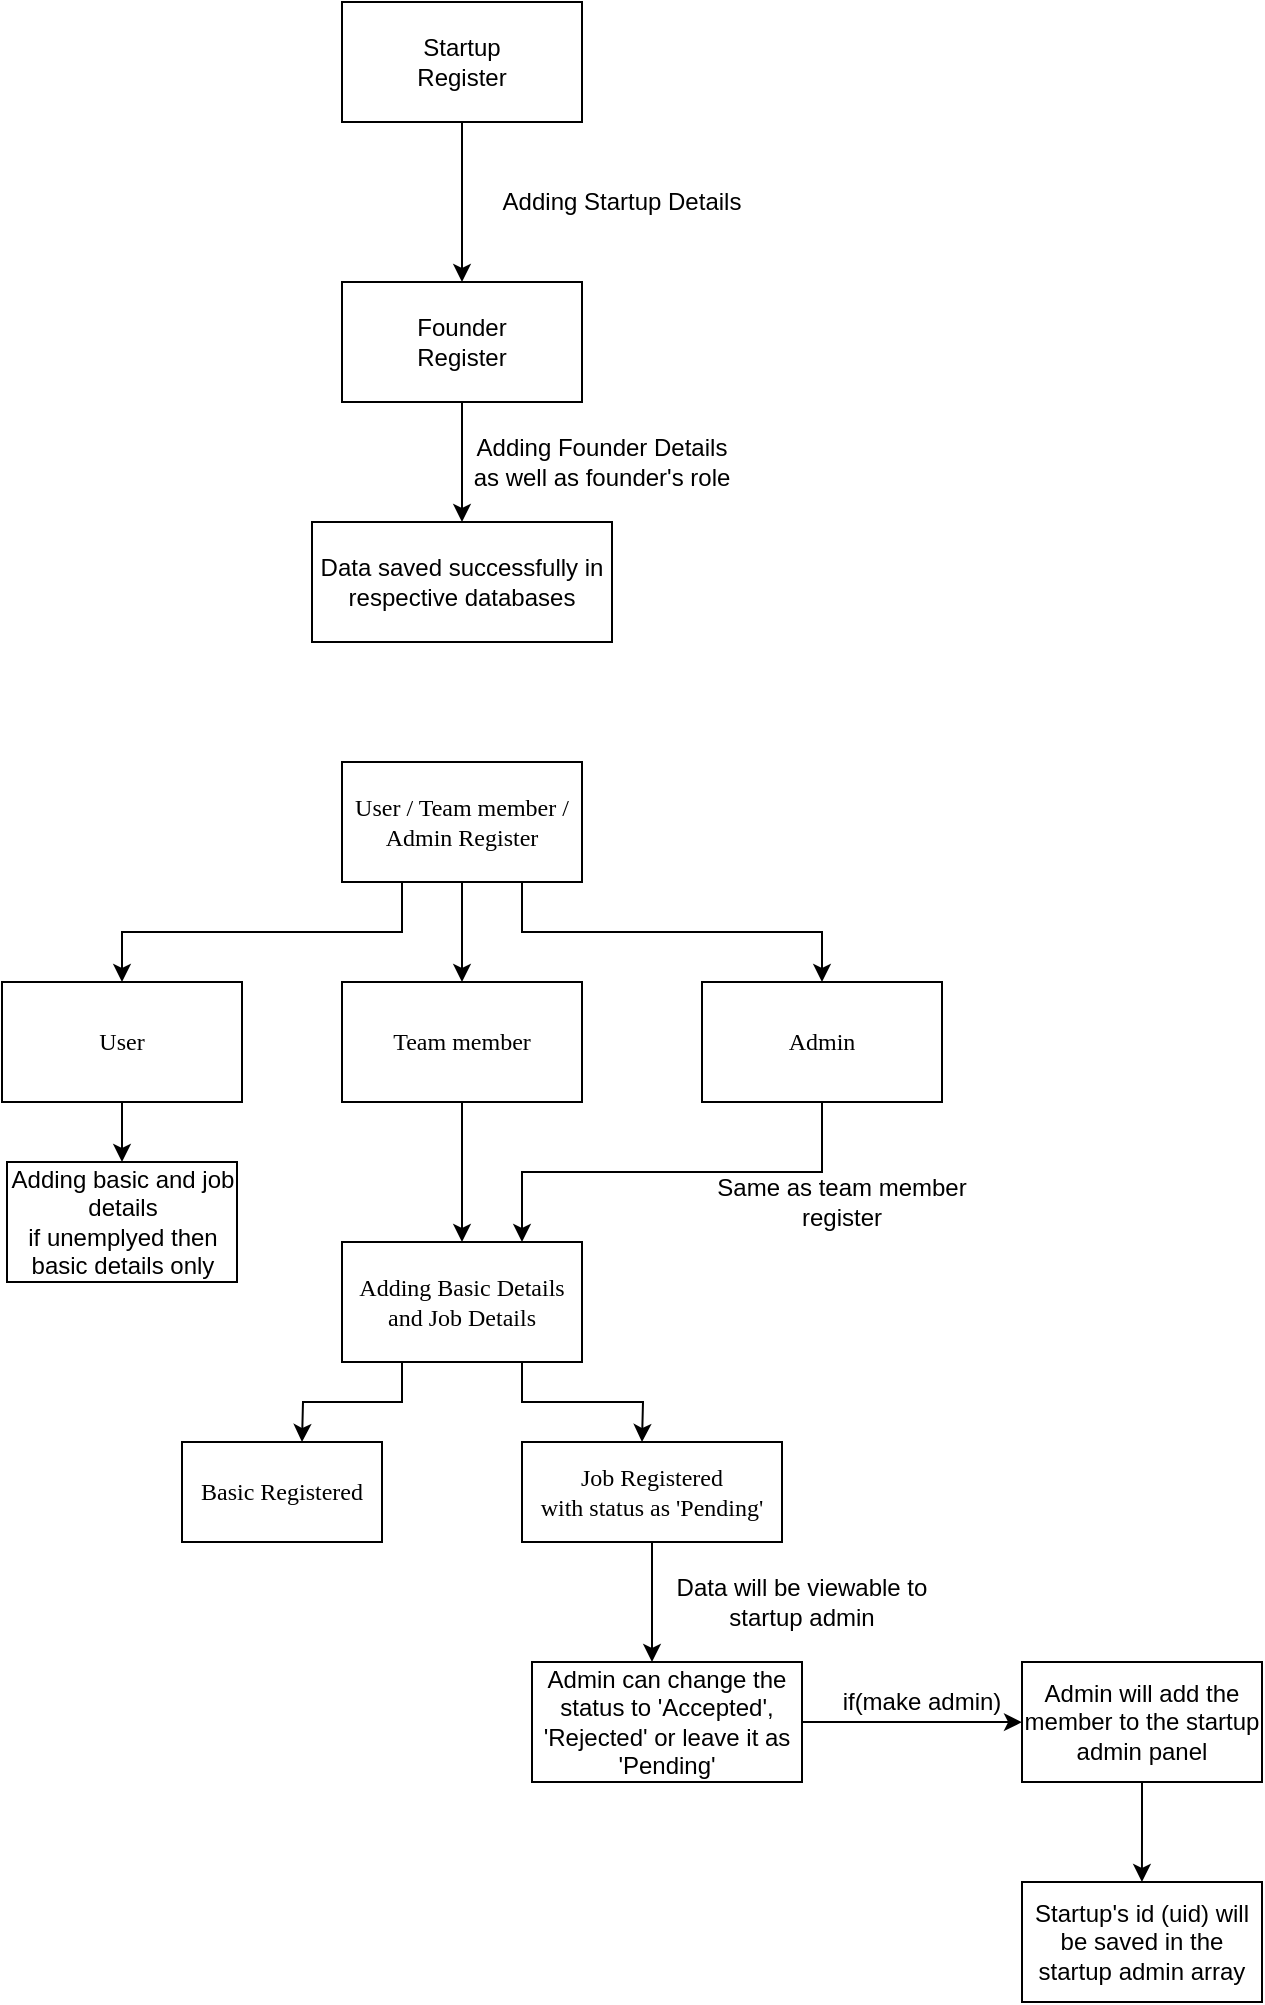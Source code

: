 <mxfile version="14.4.3" type="device"><diagram id="OcUEOodIZPsLuD2rG1JB" name="Page-1"><mxGraphModel dx="723" dy="425" grid="1" gridSize="10" guides="1" tooltips="1" connect="1" arrows="1" fold="1" page="1" pageScale="1" pageWidth="850" pageHeight="1100" math="0" shadow="0"><root><mxCell id="0"/><mxCell id="1" parent="0"/><mxCell id="2wYuAh002oE-cSsVqaQ0-3" style="edgeStyle=orthogonalEdgeStyle;rounded=0;orthogonalLoop=1;jettySize=auto;html=1;entryX=0.5;entryY=0;entryDx=0;entryDy=0;" parent="1" source="2wYuAh002oE-cSsVqaQ0-1" target="2wYuAh002oE-cSsVqaQ0-2" edge="1"><mxGeometry relative="1" as="geometry"/></mxCell><mxCell id="2wYuAh002oE-cSsVqaQ0-1" value="&lt;div&gt;Startup&lt;/div&gt;&lt;div&gt;Register&lt;br&gt;&lt;/div&gt;" style="rounded=0;whiteSpace=wrap;html=1;" parent="1" vertex="1"><mxGeometry x="350" y="30" width="120" height="60" as="geometry"/></mxCell><mxCell id="2wYuAh002oE-cSsVqaQ0-6" style="edgeStyle=orthogonalEdgeStyle;rounded=0;orthogonalLoop=1;jettySize=auto;html=1;exitX=0.5;exitY=1;exitDx=0;exitDy=0;entryX=0.5;entryY=0;entryDx=0;entryDy=0;" parent="1" source="2wYuAh002oE-cSsVqaQ0-2" target="2wYuAh002oE-cSsVqaQ0-5" edge="1"><mxGeometry relative="1" as="geometry"/></mxCell><mxCell id="2wYuAh002oE-cSsVqaQ0-2" value="&lt;div&gt;Founder&lt;/div&gt;&lt;div&gt;Register&lt;br&gt;&lt;/div&gt;" style="rounded=0;whiteSpace=wrap;html=1;" parent="1" vertex="1"><mxGeometry x="350" y="170" width="120" height="60" as="geometry"/></mxCell><mxCell id="2wYuAh002oE-cSsVqaQ0-4" value="Adding Startup Details" style="text;html=1;strokeColor=none;fillColor=none;align=center;verticalAlign=middle;whiteSpace=wrap;rounded=0;" parent="1" vertex="1"><mxGeometry x="420" y="120" width="140" height="20" as="geometry"/></mxCell><mxCell id="2wYuAh002oE-cSsVqaQ0-5" value="Data saved successfully in respective databases" style="rounded=0;whiteSpace=wrap;html=1;" parent="1" vertex="1"><mxGeometry x="335" y="290" width="150" height="60" as="geometry"/></mxCell><mxCell id="2wYuAh002oE-cSsVqaQ0-7" value="Adding Founder Details as well as founder's role" style="text;html=1;strokeColor=none;fillColor=none;align=center;verticalAlign=middle;whiteSpace=wrap;rounded=0;" parent="1" vertex="1"><mxGeometry x="410" y="250" width="140" height="20" as="geometry"/></mxCell><mxCell id="2wYuAh002oE-cSsVqaQ0-12" style="edgeStyle=orthogonalEdgeStyle;rounded=0;orthogonalLoop=1;jettySize=auto;html=1;exitX=0.25;exitY=1;exitDx=0;exitDy=0;entryX=0.5;entryY=0;entryDx=0;entryDy=0;" parent="1" source="2wYuAh002oE-cSsVqaQ0-8" target="2wYuAh002oE-cSsVqaQ0-9" edge="1"><mxGeometry relative="1" as="geometry"/></mxCell><mxCell id="2wYuAh002oE-cSsVqaQ0-13" style="edgeStyle=orthogonalEdgeStyle;rounded=0;orthogonalLoop=1;jettySize=auto;html=1;exitX=0.75;exitY=1;exitDx=0;exitDy=0;entryX=0.5;entryY=0;entryDx=0;entryDy=0;" parent="1" source="2wYuAh002oE-cSsVqaQ0-8" target="2wYuAh002oE-cSsVqaQ0-11" edge="1"><mxGeometry relative="1" as="geometry"/></mxCell><mxCell id="2wYuAh002oE-cSsVqaQ0-14" style="edgeStyle=orthogonalEdgeStyle;rounded=0;orthogonalLoop=1;jettySize=auto;html=1;exitX=0.5;exitY=1;exitDx=0;exitDy=0;entryX=0.5;entryY=0;entryDx=0;entryDy=0;" parent="1" source="2wYuAh002oE-cSsVqaQ0-8" target="2wYuAh002oE-cSsVqaQ0-10" edge="1"><mxGeometry relative="1" as="geometry"/></mxCell><mxCell id="2wYuAh002oE-cSsVqaQ0-8" value="&lt;font face=&quot;Verdana&quot;&gt;&lt;font face=&quot;Georgia&quot;&gt;User / Team member / Admin Register&lt;/font&gt;&lt;br&gt;&lt;/font&gt;" style="rounded=0;whiteSpace=wrap;html=1;" parent="1" vertex="1"><mxGeometry x="350" y="410" width="120" height="60" as="geometry"/></mxCell><mxCell id="23tXLW3bYNjUa8BLUHqN-5" style="edgeStyle=orthogonalEdgeStyle;rounded=0;orthogonalLoop=1;jettySize=auto;html=1;entryX=0.5;entryY=0;entryDx=0;entryDy=0;" parent="1" source="2wYuAh002oE-cSsVqaQ0-9" target="23tXLW3bYNjUa8BLUHqN-4" edge="1"><mxGeometry relative="1" as="geometry"/></mxCell><mxCell id="2wYuAh002oE-cSsVqaQ0-9" value="&lt;font face=&quot;Georgia&quot;&gt;User&lt;/font&gt;" style="rounded=0;whiteSpace=wrap;html=1;" parent="1" vertex="1"><mxGeometry x="180" y="520" width="120" height="60" as="geometry"/></mxCell><mxCell id="2wYuAh002oE-cSsVqaQ0-16" style="edgeStyle=orthogonalEdgeStyle;rounded=0;orthogonalLoop=1;jettySize=auto;html=1;" parent="1" source="2wYuAh002oE-cSsVqaQ0-10" target="2wYuAh002oE-cSsVqaQ0-15" edge="1"><mxGeometry relative="1" as="geometry"/></mxCell><mxCell id="2wYuAh002oE-cSsVqaQ0-10" value="&lt;font face=&quot;Verdana&quot;&gt;&lt;font face=&quot;Georgia&quot;&gt;Team member&lt;/font&gt;&lt;br&gt;&lt;/font&gt;" style="rounded=0;whiteSpace=wrap;html=1;" parent="1" vertex="1"><mxGeometry x="350" y="520" width="120" height="60" as="geometry"/></mxCell><mxCell id="23tXLW3bYNjUa8BLUHqN-8" style="edgeStyle=orthogonalEdgeStyle;rounded=0;orthogonalLoop=1;jettySize=auto;html=1;exitX=0.5;exitY=1;exitDx=0;exitDy=0;entryX=0.75;entryY=0;entryDx=0;entryDy=0;" parent="1" source="2wYuAh002oE-cSsVqaQ0-11" target="2wYuAh002oE-cSsVqaQ0-15" edge="1"><mxGeometry relative="1" as="geometry"/></mxCell><mxCell id="2wYuAh002oE-cSsVqaQ0-11" value="&lt;font face=&quot;Georgia&quot;&gt;Admin&lt;/font&gt;" style="rounded=0;whiteSpace=wrap;html=1;" parent="1" vertex="1"><mxGeometry x="530" y="520" width="120" height="60" as="geometry"/></mxCell><mxCell id="2wYuAh002oE-cSsVqaQ0-17" style="edgeStyle=orthogonalEdgeStyle;rounded=0;orthogonalLoop=1;jettySize=auto;html=1;exitX=0.25;exitY=1;exitDx=0;exitDy=0;" parent="1" source="2wYuAh002oE-cSsVqaQ0-15" edge="1"><mxGeometry relative="1" as="geometry"><mxPoint x="330" y="750" as="targetPoint"/></mxGeometry></mxCell><mxCell id="2wYuAh002oE-cSsVqaQ0-19" style="edgeStyle=orthogonalEdgeStyle;rounded=0;orthogonalLoop=1;jettySize=auto;html=1;exitX=0.75;exitY=1;exitDx=0;exitDy=0;" parent="1" source="2wYuAh002oE-cSsVqaQ0-15" edge="1"><mxGeometry relative="1" as="geometry"><mxPoint x="500" y="750" as="targetPoint"/></mxGeometry></mxCell><mxCell id="2wYuAh002oE-cSsVqaQ0-15" value="&lt;div&gt;&lt;font face=&quot;Georgia&quot;&gt;Adding Basic Details&lt;br&gt;&lt;/font&gt;&lt;/div&gt;&lt;div&gt;&lt;font face=&quot;Georgia&quot;&gt;and Job Details&lt;/font&gt;&lt;br&gt;&lt;/div&gt;" style="rounded=0;whiteSpace=wrap;html=1;" parent="1" vertex="1"><mxGeometry x="350" y="650" width="120" height="60" as="geometry"/></mxCell><mxCell id="2wYuAh002oE-cSsVqaQ0-18" value="&lt;font face=&quot;Georgia&quot;&gt;Basic Registered&lt;br&gt;&lt;/font&gt;" style="rounded=0;whiteSpace=wrap;html=1;" parent="1" vertex="1"><mxGeometry x="270" y="750" width="100" height="50" as="geometry"/></mxCell><mxCell id="23tXLW3bYNjUa8BLUHqN-1" style="edgeStyle=orthogonalEdgeStyle;rounded=0;orthogonalLoop=1;jettySize=auto;html=1;" parent="1" source="2wYuAh002oE-cSsVqaQ0-21" edge="1"><mxGeometry relative="1" as="geometry"><mxPoint x="505" y="860" as="targetPoint"/></mxGeometry></mxCell><mxCell id="2wYuAh002oE-cSsVqaQ0-21" value="&lt;div&gt;&lt;font face=&quot;Georgia&quot;&gt;Job Registered&lt;br&gt;&lt;/font&gt;&lt;/div&gt;&lt;div&gt;&lt;font face=&quot;Georgia&quot;&gt;with status as 'Pending'&lt;/font&gt;&lt;br&gt;&lt;/div&gt;" style="rounded=0;whiteSpace=wrap;html=1;" parent="1" vertex="1"><mxGeometry x="440" y="750" width="130" height="50" as="geometry"/></mxCell><mxCell id="23tXLW3bYNjUa8BLUHqN-2" value="Data will be viewable to startup admin" style="text;html=1;strokeColor=none;fillColor=none;align=center;verticalAlign=middle;whiteSpace=wrap;rounded=0;" parent="1" vertex="1"><mxGeometry x="510" y="820" width="140" height="20" as="geometry"/></mxCell><mxCell id="23tXLW3bYNjUa8BLUHqN-11" style="edgeStyle=orthogonalEdgeStyle;rounded=0;orthogonalLoop=1;jettySize=auto;html=1;exitX=1;exitY=0.5;exitDx=0;exitDy=0;" parent="1" source="23tXLW3bYNjUa8BLUHqN-3" edge="1"><mxGeometry relative="1" as="geometry"><mxPoint x="690" y="890.069" as="targetPoint"/></mxGeometry></mxCell><mxCell id="23tXLW3bYNjUa8BLUHqN-3" value="Admin can change the status to 'Accepted', 'Rejected' or leave it as 'Pending'" style="rounded=0;whiteSpace=wrap;html=1;" parent="1" vertex="1"><mxGeometry x="445" y="860" width="135" height="60" as="geometry"/></mxCell><mxCell id="23tXLW3bYNjUa8BLUHqN-4" value="Adding basic and job details&lt;br&gt;if unemplyed then basic details only" style="rounded=0;whiteSpace=wrap;html=1;" parent="1" vertex="1"><mxGeometry x="182.5" y="610" width="115" height="60" as="geometry"/></mxCell><mxCell id="23tXLW3bYNjUa8BLUHqN-9" value="Same as team member register" style="text;html=1;strokeColor=none;fillColor=none;align=center;verticalAlign=middle;whiteSpace=wrap;rounded=0;" parent="1" vertex="1"><mxGeometry x="530" y="620" width="140" height="20" as="geometry"/></mxCell><mxCell id="23tXLW3bYNjUa8BLUHqN-12" value="if(make admin)" style="text;html=1;strokeColor=none;fillColor=none;align=center;verticalAlign=middle;whiteSpace=wrap;rounded=0;" parent="1" vertex="1"><mxGeometry x="590" y="870" width="100" height="20" as="geometry"/></mxCell><mxCell id="23tXLW3bYNjUa8BLUHqN-14" style="edgeStyle=orthogonalEdgeStyle;rounded=0;orthogonalLoop=1;jettySize=auto;html=1;exitX=0.5;exitY=1;exitDx=0;exitDy=0;" parent="1" source="23tXLW3bYNjUa8BLUHqN-13" edge="1"><mxGeometry relative="1" as="geometry"><mxPoint x="749.966" y="970" as="targetPoint"/></mxGeometry></mxCell><mxCell id="23tXLW3bYNjUa8BLUHqN-13" value="Admin will add the member to the startup admin panel" style="rounded=0;whiteSpace=wrap;html=1;" parent="1" vertex="1"><mxGeometry x="690" y="860" width="120" height="60" as="geometry"/></mxCell><mxCell id="23tXLW3bYNjUa8BLUHqN-15" value="Startup's id (uid) will be saved in the startup admin array" style="rounded=0;whiteSpace=wrap;html=1;" parent="1" vertex="1"><mxGeometry x="690" y="970" width="120" height="60" as="geometry"/></mxCell></root></mxGraphModel></diagram></mxfile>